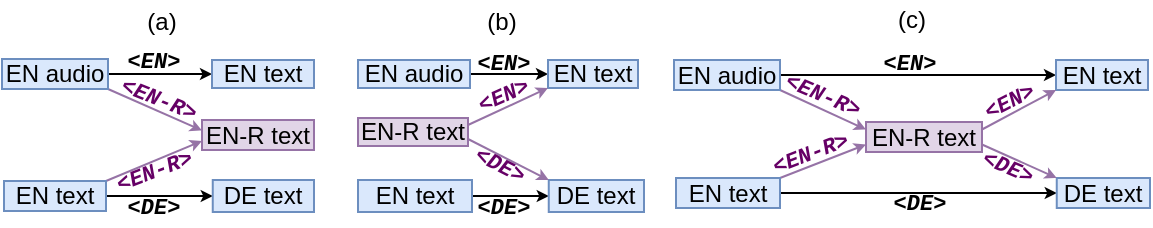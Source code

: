 <mxfile version="14.8.0" type="device"><diagram id="yPxyJZ8AM_hMuL3Unpa9" name="gitflow"><mxGraphModel dx="494" dy="234" grid="1" gridSize="1" guides="1" tooltips="1" connect="1" arrows="1" fold="1" page="1" pageScale="1" pageWidth="850" pageHeight="1100" math="0" shadow="0"><root><mxCell id="0"/><mxCell id="1" parent="0"/><mxCell id="X6s6zJs-hsncIzUJ2jgy-10" style="edgeStyle=orthogonalEdgeStyle;rounded=0;orthogonalLoop=1;jettySize=auto;html=1;exitX=1;exitY=0.5;exitDx=0;exitDy=0;entryX=0;entryY=0.5;entryDx=0;entryDy=0;startSize=6;endSize=3;" parent="1" source="7" target="ioBi6A1W2kCeu0KowCNb-178" edge="1"><mxGeometry relative="1" as="geometry"/></mxCell><mxCell id="7" value="EN audio" style="text;html=1;strokeColor=#6c8ebf;fillColor=#dae8fc;align=center;verticalAlign=middle;whiteSpace=wrap;rounded=0;" parent="1" vertex="1"><mxGeometry x="239" y="54" width="56" height="14" as="geometry"/></mxCell><mxCell id="ioBi6A1W2kCeu0KowCNb-178" value="EN text" style="text;html=1;strokeColor=#6c8ebf;fillColor=#dae8fc;align=center;verticalAlign=middle;whiteSpace=wrap;rounded=0;" parent="1" vertex="1"><mxGeometry x="334" y="54" width="45" height="14" as="geometry"/></mxCell><mxCell id="X6s6zJs-hsncIzUJ2jgy-11" style="edgeStyle=orthogonalEdgeStyle;rounded=0;orthogonalLoop=1;jettySize=auto;html=1;exitX=1;exitY=0.5;exitDx=0;exitDy=0;entryX=0;entryY=0.5;entryDx=0;entryDy=0;startSize=6;endSize=3;" parent="1" source="ioBi6A1W2kCeu0KowCNb-179" target="ioBi6A1W2kCeu0KowCNb-180" edge="1"><mxGeometry relative="1" as="geometry"/></mxCell><mxCell id="ioBi6A1W2kCeu0KowCNb-179" value="EN text" style="text;html=1;strokeColor=#6c8ebf;fillColor=#dae8fc;align=center;verticalAlign=middle;whiteSpace=wrap;rounded=0;" parent="1" vertex="1"><mxGeometry x="239" y="114" width="57" height="16" as="geometry"/></mxCell><mxCell id="ioBi6A1W2kCeu0KowCNb-180" value="DE text" style="text;html=1;strokeColor=#6c8ebf;fillColor=#dae8fc;align=center;verticalAlign=middle;whiteSpace=wrap;rounded=0;" parent="1" vertex="1"><mxGeometry x="334.38" y="114" width="47.62" height="16" as="geometry"/></mxCell><mxCell id="EoNpUmw8NGyvoD4Hj7Lw-11" style="edgeStyle=none;rounded=0;orthogonalLoop=1;jettySize=auto;html=1;exitX=1;exitY=0.25;exitDx=0;exitDy=0;entryX=0;entryY=1;entryDx=0;entryDy=0;fillColor=#e1d5e7;strokeColor=#9673a6;startSize=6;endSize=3;" parent="1" source="X6s6zJs-hsncIzUJ2jgy-7" target="ioBi6A1W2kCeu0KowCNb-178" edge="1"><mxGeometry relative="1" as="geometry"><mxPoint x="282" y="78" as="sourcePoint"/></mxGeometry></mxCell><mxCell id="EoNpUmw8NGyvoD4Hj7Lw-12" style="edgeStyle=none;rounded=0;orthogonalLoop=1;jettySize=auto;html=1;exitX=1;exitY=0.75;exitDx=0;exitDy=0;entryX=0;entryY=0;entryDx=0;entryDy=0;fillColor=#e1d5e7;strokeColor=#9673a6;startSize=6;endSize=3;" parent="1" source="X6s6zJs-hsncIzUJ2jgy-7" target="ioBi6A1W2kCeu0KowCNb-180" edge="1"><mxGeometry relative="1" as="geometry"><mxPoint x="282" y="108" as="sourcePoint"/></mxGeometry></mxCell><mxCell id="Wi7eAU4EvWsuy74KONu7-7" value="&lt;font style=&quot;font-size: 11px;&quot; face=&quot;Courier New&quot;&gt;&lt;i style=&quot;font-size: 11px;&quot;&gt;&amp;lt;EN&amp;gt;&lt;/i&gt;&lt;/font&gt;" style="text;html=1;strokeColor=none;fillColor=none;align=center;verticalAlign=middle;whiteSpace=wrap;rounded=0;rotation=-24;fontStyle=1;fontColor=#660066;fontSize=11;" parent="1" vertex="1"><mxGeometry x="292" y="62" width="40" height="20" as="geometry"/></mxCell><mxCell id="Wi7eAU4EvWsuy74KONu7-8" value="&lt;font style=&quot;font-size: 11px;&quot; face=&quot;Courier New&quot;&gt;&lt;i style=&quot;font-size: 11px;&quot;&gt;&amp;lt;DE&amp;gt;&lt;/i&gt;&lt;/font&gt;" style="text;html=1;strokeColor=none;fillColor=none;align=center;verticalAlign=middle;whiteSpace=wrap;rounded=0;rotation=27;fontStyle=1;fontColor=#660066;fontSize=11;" parent="1" vertex="1"><mxGeometry x="290" y="100" width="40" height="14" as="geometry"/></mxCell><mxCell id="X6s6zJs-hsncIzUJ2jgy-7" value="EN-R text" style="text;html=1;strokeColor=#9673a6;fillColor=#e1d5e7;align=center;verticalAlign=middle;whiteSpace=wrap;rounded=0;" parent="1" vertex="1"><mxGeometry x="239" y="83" width="55" height="14" as="geometry"/></mxCell><mxCell id="X6s6zJs-hsncIzUJ2jgy-12" value="&lt;font face=&quot;Courier New&quot; size=&quot;1&quot;&gt;&lt;i style=&quot;font-size: 11px&quot;&gt;&amp;lt;EN&amp;gt;&lt;/i&gt;&lt;/font&gt;" style="text;html=1;strokeColor=none;fillColor=none;align=center;verticalAlign=middle;whiteSpace=wrap;rounded=0;fontStyle=1" parent="1" vertex="1"><mxGeometry x="292" y="45" width="40" height="20" as="geometry"/></mxCell><mxCell id="X6s6zJs-hsncIzUJ2jgy-13" value="&lt;font face=&quot;Courier New&quot; size=&quot;1&quot;&gt;&lt;i style=&quot;font-size: 11px&quot;&gt;&amp;lt;DE&amp;gt;&lt;/i&gt;&lt;/font&gt;" style="text;html=1;strokeColor=none;fillColor=none;align=center;verticalAlign=middle;whiteSpace=wrap;rounded=0;fontStyle=1" parent="1" vertex="1"><mxGeometry x="292" y="117" width="40" height="20" as="geometry"/></mxCell><mxCell id="9oZiNwHaB6b-oPVNfrlz-8" style="edgeStyle=none;rounded=0;orthogonalLoop=1;jettySize=auto;html=1;exitX=1;exitY=1;exitDx=0;exitDy=0;entryX=0;entryY=0.35;entryDx=0;entryDy=0;fillColor=#e1d5e7;strokeColor=#9673a6;endSize=3;entryPerimeter=0;" parent="1" source="9oZiNwHaB6b-oPVNfrlz-10" target="9oZiNwHaB6b-oPVNfrlz-16" edge="1"><mxGeometry relative="1" as="geometry"><mxPoint x="166" y="78" as="targetPoint"/></mxGeometry></mxCell><mxCell id="9oZiNwHaB6b-oPVNfrlz-9" style="edgeStyle=orthogonalEdgeStyle;rounded=0;orthogonalLoop=1;jettySize=auto;html=1;exitX=1;exitY=0.5;exitDx=0;exitDy=0;entryX=0;entryY=0.5;entryDx=0;entryDy=0;startSize=6;endSize=3;" parent="1" source="9oZiNwHaB6b-oPVNfrlz-10" target="9oZiNwHaB6b-oPVNfrlz-11" edge="1"><mxGeometry relative="1" as="geometry"/></mxCell><mxCell id="9oZiNwHaB6b-oPVNfrlz-10" value="EN audio" style="text;html=1;strokeColor=#6c8ebf;fillColor=#dae8fc;align=center;verticalAlign=middle;whiteSpace=wrap;rounded=0;" parent="1" vertex="1"><mxGeometry x="61" y="53.5" width="53" height="15" as="geometry"/></mxCell><mxCell id="9oZiNwHaB6b-oPVNfrlz-11" value="EN&amp;nbsp;text" style="text;html=1;strokeColor=#6c8ebf;fillColor=#dae8fc;align=center;verticalAlign=middle;whiteSpace=wrap;rounded=0;" parent="1" vertex="1"><mxGeometry x="166" y="54" width="51" height="14" as="geometry"/></mxCell><mxCell id="9oZiNwHaB6b-oPVNfrlz-12" style="rounded=0;orthogonalLoop=1;jettySize=auto;html=1;exitX=1;exitY=0;exitDx=0;exitDy=0;entryX=0;entryY=0.7;entryDx=0;entryDy=0;fillColor=#e1d5e7;strokeColor=#9673a6;startSize=6;endSize=3;entryPerimeter=0;" parent="1" source="9oZiNwHaB6b-oPVNfrlz-14" target="9oZiNwHaB6b-oPVNfrlz-16" edge="1"><mxGeometry relative="1" as="geometry"><mxPoint x="166" y="108" as="targetPoint"/></mxGeometry></mxCell><mxCell id="9oZiNwHaB6b-oPVNfrlz-13" style="edgeStyle=orthogonalEdgeStyle;rounded=0;orthogonalLoop=1;jettySize=auto;html=1;exitX=1;exitY=0.5;exitDx=0;exitDy=0;entryX=0;entryY=0.5;entryDx=0;entryDy=0;startSize=6;endSize=3;" parent="1" source="9oZiNwHaB6b-oPVNfrlz-14" target="9oZiNwHaB6b-oPVNfrlz-15" edge="1"><mxGeometry relative="1" as="geometry"/></mxCell><mxCell id="9oZiNwHaB6b-oPVNfrlz-14" value="EN&amp;nbsp;text" style="text;html=1;strokeColor=#6c8ebf;fillColor=#dae8fc;align=center;verticalAlign=middle;whiteSpace=wrap;rounded=0;" parent="1" vertex="1"><mxGeometry x="62" y="114.5" width="51" height="15" as="geometry"/></mxCell><mxCell id="9oZiNwHaB6b-oPVNfrlz-15" value="DE text" style="text;html=1;strokeColor=#6c8ebf;fillColor=#dae8fc;align=center;verticalAlign=middle;whiteSpace=wrap;rounded=0;" parent="1" vertex="1"><mxGeometry x="166.38" y="114" width="50.62" height="16" as="geometry"/></mxCell><mxCell id="9oZiNwHaB6b-oPVNfrlz-16" value="EN-R text" style="text;html=1;strokeColor=#9673a6;fillColor=#e1d5e7;align=center;verticalAlign=middle;whiteSpace=wrap;rounded=0;" parent="1" vertex="1"><mxGeometry x="161" y="84" width="56" height="15" as="geometry"/></mxCell><mxCell id="9oZiNwHaB6b-oPVNfrlz-17" value="&lt;font face=&quot;Courier New&quot; style=&quot;font-size: 11px;&quot;&gt;&lt;i style=&quot;font-size: 11px;&quot;&gt;&lt;span style=&quot;font-size: 11px;&quot;&gt;&amp;lt;EN-R&amp;gt;&lt;/span&gt;&lt;/i&gt;&lt;/font&gt;" style="text;html=1;strokeColor=none;fillColor=none;align=center;verticalAlign=middle;whiteSpace=wrap;rounded=0;rotation=-21;fontStyle=1;fontColor=#660066;fontSize=11;" parent="1" vertex="1"><mxGeometry x="114.5" y="100" width="45" height="20" as="geometry"/></mxCell><mxCell id="9oZiNwHaB6b-oPVNfrlz-18" value="&lt;font face=&quot;Courier New&quot; style=&quot;font-size: 11px;&quot;&gt;&lt;i style=&quot;font-size: 11px;&quot;&gt;&lt;span style=&quot;font-size: 11px;&quot;&gt;&amp;lt;EN-R&amp;gt;&lt;/span&gt;&lt;/i&gt;&lt;/font&gt;" style="text;html=1;strokeColor=none;fillColor=none;align=center;verticalAlign=middle;whiteSpace=wrap;rounded=0;rotation=22;fontStyle=1;fontColor=#660066;fontSize=11;" parent="1" vertex="1"><mxGeometry x="117" y="64" width="45" height="20" as="geometry"/></mxCell><mxCell id="9oZiNwHaB6b-oPVNfrlz-19" value="&lt;font face=&quot;Courier New&quot; size=&quot;1&quot;&gt;&lt;i style=&quot;font-size: 11px&quot;&gt;&amp;lt;EN&amp;gt;&lt;/i&gt;&lt;/font&gt;" style="text;html=1;strokeColor=none;fillColor=none;align=center;verticalAlign=middle;whiteSpace=wrap;rounded=0;fontStyle=1" parent="1" vertex="1"><mxGeometry x="117" y="44" width="40" height="20" as="geometry"/></mxCell><mxCell id="9oZiNwHaB6b-oPVNfrlz-20" value="&lt;font face=&quot;Courier New&quot; size=&quot;1&quot;&gt;&lt;i style=&quot;font-size: 11px&quot;&gt;&amp;lt;DE&amp;gt;&lt;/i&gt;&lt;/font&gt;" style="text;html=1;strokeColor=none;fillColor=none;align=center;verticalAlign=middle;whiteSpace=wrap;rounded=0;fontStyle=1" parent="1" vertex="1"><mxGeometry x="117" y="117" width="40" height="20" as="geometry"/></mxCell><mxCell id="9oZiNwHaB6b-oPVNfrlz-21" style="edgeStyle=none;rounded=0;orthogonalLoop=1;jettySize=auto;html=1;exitX=1;exitY=1;exitDx=0;exitDy=0;entryX=0;entryY=0.25;entryDx=0;entryDy=0;fillColor=#e1d5e7;strokeColor=#9673a6;endSize=3;" parent="1" source="9oZiNwHaB6b-oPVNfrlz-23" target="9oZiNwHaB6b-oPVNfrlz-33" edge="1"><mxGeometry relative="1" as="geometry"><mxPoint x="476" y="78" as="targetPoint"/></mxGeometry></mxCell><mxCell id="9oZiNwHaB6b-oPVNfrlz-22" style="edgeStyle=orthogonalEdgeStyle;rounded=0;orthogonalLoop=1;jettySize=auto;html=1;exitX=1;exitY=0.5;exitDx=0;exitDy=0;entryX=0;entryY=0.5;entryDx=0;entryDy=0;startSize=6;endSize=3;" parent="1" source="9oZiNwHaB6b-oPVNfrlz-23" target="9oZiNwHaB6b-oPVNfrlz-24" edge="1"><mxGeometry relative="1" as="geometry"/></mxCell><mxCell id="9oZiNwHaB6b-oPVNfrlz-23" value="EN audio" style="text;html=1;strokeColor=#6c8ebf;fillColor=#dae8fc;align=center;verticalAlign=middle;whiteSpace=wrap;rounded=0;" parent="1" vertex="1"><mxGeometry x="397" y="54" width="53" height="15" as="geometry"/></mxCell><mxCell id="9oZiNwHaB6b-oPVNfrlz-24" value="EN&amp;nbsp;text" style="text;html=1;strokeColor=#6c8ebf;fillColor=#dae8fc;align=center;verticalAlign=middle;whiteSpace=wrap;rounded=0;" parent="1" vertex="1"><mxGeometry x="588" y="54" width="46" height="15" as="geometry"/></mxCell><mxCell id="9oZiNwHaB6b-oPVNfrlz-25" style="rounded=0;orthogonalLoop=1;jettySize=auto;html=1;exitX=1;exitY=0;exitDx=0;exitDy=0;entryX=0;entryY=0.75;entryDx=0;entryDy=0;fillColor=#e1d5e7;strokeColor=#9673a6;startSize=6;endSize=3;" parent="1" source="9oZiNwHaB6b-oPVNfrlz-27" target="9oZiNwHaB6b-oPVNfrlz-33" edge="1"><mxGeometry relative="1" as="geometry"><mxPoint x="476" y="108" as="targetPoint"/></mxGeometry></mxCell><mxCell id="9oZiNwHaB6b-oPVNfrlz-26" style="edgeStyle=orthogonalEdgeStyle;rounded=0;orthogonalLoop=1;jettySize=auto;html=1;exitX=1;exitY=0.5;exitDx=0;exitDy=0;entryX=0;entryY=0.5;entryDx=0;entryDy=0;startSize=6;endSize=3;" parent="1" source="9oZiNwHaB6b-oPVNfrlz-27" target="9oZiNwHaB6b-oPVNfrlz-28" edge="1"><mxGeometry relative="1" as="geometry"/></mxCell><mxCell id="9oZiNwHaB6b-oPVNfrlz-27" value="EN&amp;nbsp;text" style="text;html=1;strokeColor=#6c8ebf;fillColor=#dae8fc;align=center;verticalAlign=middle;whiteSpace=wrap;rounded=0;" parent="1" vertex="1"><mxGeometry x="398" y="113" width="52" height="15" as="geometry"/></mxCell><mxCell id="9oZiNwHaB6b-oPVNfrlz-28" value="DE text" style="text;html=1;strokeColor=#6c8ebf;fillColor=#dae8fc;align=center;verticalAlign=middle;whiteSpace=wrap;rounded=0;" parent="1" vertex="1"><mxGeometry x="588.38" y="113" width="46.62" height="15" as="geometry"/></mxCell><mxCell id="9oZiNwHaB6b-oPVNfrlz-29" style="edgeStyle=none;rounded=0;orthogonalLoop=1;jettySize=auto;html=1;exitX=1;exitY=0.25;exitDx=0;exitDy=0;entryX=0;entryY=1;entryDx=0;entryDy=0;fillColor=#e1d5e7;strokeColor=#9673a6;startSize=6;endSize=3;" parent="1" source="9oZiNwHaB6b-oPVNfrlz-33" target="9oZiNwHaB6b-oPVNfrlz-24" edge="1"><mxGeometry relative="1" as="geometry"><mxPoint x="547" y="78" as="sourcePoint"/></mxGeometry></mxCell><mxCell id="9oZiNwHaB6b-oPVNfrlz-30" style="edgeStyle=none;rounded=0;orthogonalLoop=1;jettySize=auto;html=1;exitX=1;exitY=0.75;exitDx=0;exitDy=0;entryX=0;entryY=0;entryDx=0;entryDy=0;fillColor=#e1d5e7;strokeColor=#9673a6;startSize=6;endSize=3;" parent="1" source="9oZiNwHaB6b-oPVNfrlz-33" target="9oZiNwHaB6b-oPVNfrlz-28" edge="1"><mxGeometry relative="1" as="geometry"><mxPoint x="547" y="108" as="sourcePoint"/></mxGeometry></mxCell><mxCell id="9oZiNwHaB6b-oPVNfrlz-31" value="&lt;font style=&quot;font-size: 11px;&quot; face=&quot;Courier New&quot;&gt;&lt;i style=&quot;font-size: 11px;&quot;&gt;&amp;lt;&lt;/i&gt;&lt;/font&gt;&lt;i style=&quot;font-family: &amp;quot;courier new&amp;quot;; font-size: 11px;&quot;&gt;EN&lt;/i&gt;&lt;font style=&quot;font-size: 11px;&quot; face=&quot;Courier New&quot;&gt;&lt;i style=&quot;font-size: 11px;&quot;&gt;&amp;gt;&lt;/i&gt;&lt;/font&gt;" style="text;html=1;strokeColor=none;fillColor=none;align=center;verticalAlign=middle;whiteSpace=wrap;rounded=0;rotation=-27;fontStyle=1;fontColor=#660066;fontSize=11;" parent="1" vertex="1"><mxGeometry x="545" y="65" width="40" height="20" as="geometry"/></mxCell><mxCell id="9oZiNwHaB6b-oPVNfrlz-32" value="&lt;font style=&quot;font-size: 11px;&quot; face=&quot;Courier New&quot;&gt;&lt;i style=&quot;font-size: 11px;&quot;&gt;&amp;lt;DE&amp;gt;&lt;/i&gt;&lt;/font&gt;" style="text;html=1;strokeColor=none;fillColor=none;align=center;verticalAlign=middle;whiteSpace=wrap;rounded=0;rotation=23;fontStyle=1;fontColor=#660066;fontSize=11;" parent="1" vertex="1"><mxGeometry x="544" y="101" width="40" height="14" as="geometry"/></mxCell><mxCell id="9oZiNwHaB6b-oPVNfrlz-33" value="EN-R text" style="text;html=1;strokeColor=#9673a6;fillColor=#e1d5e7;align=center;verticalAlign=middle;whiteSpace=wrap;rounded=0;" parent="1" vertex="1"><mxGeometry x="493" y="85" width="58" height="15" as="geometry"/></mxCell><mxCell id="9oZiNwHaB6b-oPVNfrlz-34" value="&lt;font style=&quot;font-size: 11px;&quot; face=&quot;Courier New&quot;&gt;&lt;i style=&quot;font-size: 11px;&quot;&gt;&amp;lt;&lt;/i&gt;&lt;/font&gt;&lt;i style=&quot;font-family: &amp;quot;courier new&amp;quot;; font-size: 11px;&quot;&gt;EN&lt;/i&gt;&lt;font style=&quot;font-size: 11px;&quot; face=&quot;Courier New&quot;&gt;&lt;i style=&quot;font-size: 11px;&quot;&gt;-R&amp;gt;&lt;/i&gt;&lt;/font&gt;" style="text;html=1;strokeColor=none;fillColor=none;align=center;verticalAlign=middle;whiteSpace=wrap;rounded=0;rotation=-21;fontStyle=1;fontColor=#660066;fontSize=11;" parent="1" vertex="1"><mxGeometry x="443" y="91" width="45" height="20" as="geometry"/></mxCell><mxCell id="9oZiNwHaB6b-oPVNfrlz-35" value="&lt;font style=&quot;font-size: 11px;&quot; face=&quot;Courier New&quot;&gt;&lt;i style=&quot;font-size: 11px;&quot;&gt;&amp;lt;EN-R&amp;gt;&lt;/i&gt;&lt;/font&gt;" style="text;html=1;strokeColor=none;fillColor=none;align=center;verticalAlign=middle;whiteSpace=wrap;rounded=0;rotation=23;fontStyle=1;fontColor=#660066;fontSize=11;" parent="1" vertex="1"><mxGeometry x="449" y="62" width="45" height="20" as="geometry"/></mxCell><mxCell id="9oZiNwHaB6b-oPVNfrlz-36" value="&lt;font face=&quot;Courier New&quot; size=&quot;1&quot;&gt;&lt;i style=&quot;font-size: 11px&quot;&gt;&amp;lt;EN&amp;gt;&lt;/i&gt;&lt;/font&gt;" style="text;html=1;strokeColor=none;fillColor=none;align=center;verticalAlign=middle;whiteSpace=wrap;rounded=0;fontStyle=1" parent="1" vertex="1"><mxGeometry x="495" y="45" width="40" height="20" as="geometry"/></mxCell><mxCell id="9oZiNwHaB6b-oPVNfrlz-37" value="&lt;font face=&quot;Courier New&quot; size=&quot;1&quot;&gt;&lt;i style=&quot;font-size: 11px&quot;&gt;&amp;lt;DE&amp;gt;&lt;/i&gt;&lt;/font&gt;" style="text;html=1;strokeColor=none;fillColor=none;align=center;verticalAlign=middle;whiteSpace=wrap;rounded=0;fontStyle=1" parent="1" vertex="1"><mxGeometry x="500" y="115" width="40" height="20" as="geometry"/></mxCell><mxCell id="9oZiNwHaB6b-oPVNfrlz-38" value="(a)" style="text;html=1;strokeColor=none;fillColor=none;align=center;verticalAlign=middle;whiteSpace=wrap;rounded=0;" parent="1" vertex="1"><mxGeometry x="121" y="25" width="40" height="20" as="geometry"/></mxCell><mxCell id="9oZiNwHaB6b-oPVNfrlz-39" value="(b)" style="text;html=1;strokeColor=none;fillColor=none;align=center;verticalAlign=middle;whiteSpace=wrap;rounded=0;" parent="1" vertex="1"><mxGeometry x="291" y="25" width="40" height="20" as="geometry"/></mxCell><mxCell id="9oZiNwHaB6b-oPVNfrlz-40" value="(c)" style="text;html=1;strokeColor=none;fillColor=none;align=center;verticalAlign=middle;whiteSpace=wrap;rounded=0;" parent="1" vertex="1"><mxGeometry x="496" y="24" width="40" height="20" as="geometry"/></mxCell></root></mxGraphModel></diagram></mxfile>